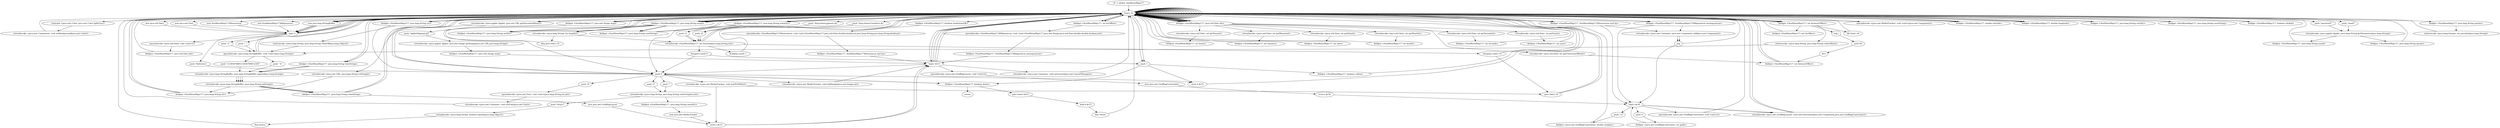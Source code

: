 digraph "" {
    "r0 := @this: SunMoonMap117"
    "load.r r0"
    "r0 := @this: SunMoonMap117"->"load.r r0";
    "staticget <java.awt.Color: java.awt.Color lightGray>"
    "load.r r0"->"staticget <java.awt.Color: java.awt.Color lightGray>";
    "virtualinvoke <java.awt.Component: void setBackground(java.awt.Color)>"
    "staticget <java.awt.Color: java.awt.Color lightGray>"->"virtualinvoke <java.awt.Component: void setBackground(java.awt.Color)>";
    "virtualinvoke <java.awt.Component: void setBackground(java.awt.Color)>"->"load.r r0";
    "load.r r0"->"load.r r0";
    "virtualinvoke <java.applet.Applet: java.net.URL getDocumentBase()>"
    "load.r r0"->"virtualinvoke <java.applet.Applet: java.net.URL getDocumentBase()>";
    "virtualinvoke <java.net.URL: java.lang.String toString()>"
    "virtualinvoke <java.applet.Applet: java.net.URL getDocumentBase()>"->"virtualinvoke <java.net.URL: java.lang.String toString()>";
    "fieldput <SunMoonMap117: java.lang.String str>"
    "virtualinvoke <java.net.URL: java.lang.String toString()>"->"fieldput <SunMoonMap117: java.lang.String str>";
    "fieldput <SunMoonMap117: java.lang.String str>"->"load.r r0";
    "new java.lang.StringBuffer"
    "load.r r0"->"new java.lang.StringBuffer";
    "dup1.r"
    "new java.lang.StringBuffer"->"dup1.r";
    "dup1.r"->"load.r r0";
    "fieldget <SunMoonMap117: java.lang.String str>"
    "load.r r0"->"fieldget <SunMoonMap117: java.lang.String str>";
    "staticinvoke <java.lang.String: java.lang.String valueOf(java.lang.Object)>"
    "fieldget <SunMoonMap117: java.lang.String str>"->"staticinvoke <java.lang.String: java.lang.String valueOf(java.lang.Object)>";
    "specialinvoke <java.lang.StringBuffer: void <init>(java.lang.String)>"
    "staticinvoke <java.lang.String: java.lang.String valueOf(java.lang.Object)>"->"specialinvoke <java.lang.StringBuffer: void <init>(java.lang.String)>";
    "push \"1234567890123456789012345\""
    "specialinvoke <java.lang.StringBuffer: void <init>(java.lang.String)>"->"push \"1234567890123456789012345\"";
    "virtualinvoke <java.lang.StringBuffer: java.lang.StringBuffer append(java.lang.String)>"
    "push \"1234567890123456789012345\""->"virtualinvoke <java.lang.StringBuffer: java.lang.StringBuffer append(java.lang.String)>";
    "virtualinvoke <java.lang.StringBuffer: java.lang.String toString()>"
    "virtualinvoke <java.lang.StringBuffer: java.lang.StringBuffer append(java.lang.String)>"->"virtualinvoke <java.lang.StringBuffer: java.lang.String toString()>";
    "virtualinvoke <java.lang.StringBuffer: java.lang.String toString()>"->"fieldput <SunMoonMap117: java.lang.String str>";
    "fieldput <SunMoonMap117: java.lang.String str>"->"load.r r0";
    "load.r r0"->"load.r r0";
    "load.r r0"->"fieldget <SunMoonMap117: java.lang.String str>";
    "push 0"
    "fieldget <SunMoonMap117: java.lang.String str>"->"push 0";
    "push 27"
    "push 0"->"push 27";
    "virtualinvoke <java.lang.String: java.lang.String substring(int,int)>"
    "push 27"->"virtualinvoke <java.lang.String: java.lang.String substring(int,int)>";
    "fieldput <SunMoonMap117: java.lang.String wwwStr>"
    "virtualinvoke <java.lang.String: java.lang.String substring(int,int)>"->"fieldput <SunMoonMap117: java.lang.String wwwStr>";
    "new java.awt.MediaTracker"
    "fieldput <SunMoonMap117: java.lang.String wwwStr>"->"new java.awt.MediaTracker";
    "store.r $r15"
    "new java.awt.MediaTracker"->"store.r $r15";
    "load.r $r15"
    "store.r $r15"->"load.r $r15";
    "load.r $r15"->"load.r r0";
    "specialinvoke <java.awt.MediaTracker: void <init>(java.awt.Component)>"
    "load.r r0"->"specialinvoke <java.awt.MediaTracker: void <init>(java.awt.Component)>";
    "specialinvoke <java.awt.MediaTracker: void <init>(java.awt.Component)>"->"load.r r0";
    "load.r r0"->"load.r r0";
    "load.r r0"->"load.r r0";
    "load.r r0"->"virtualinvoke <java.applet.Applet: java.net.URL getDocumentBase()>";
    "push \"applet/bigmap.gif\""
    "virtualinvoke <java.applet.Applet: java.net.URL getDocumentBase()>"->"push \"applet/bigmap.gif\"";
    "virtualinvoke <java.applet.Applet: java.awt.Image getImage(java.net.URL,java.lang.String)>"
    "push \"applet/bigmap.gif\""->"virtualinvoke <java.applet.Applet: java.awt.Image getImage(java.net.URL,java.lang.String)>";
    "fieldput <SunMoonMap117: java.awt.Image map>"
    "virtualinvoke <java.applet.Applet: java.awt.Image getImage(java.net.URL,java.lang.String)>"->"fieldput <SunMoonMap117: java.awt.Image map>";
    "fieldput <SunMoonMap117: java.awt.Image map>"->"load.r $r15";
    "load.r $r15"->"load.r r0";
    "fieldget <SunMoonMap117: java.awt.Image map>"
    "load.r r0"->"fieldget <SunMoonMap117: java.awt.Image map>";
    "fieldget <SunMoonMap117: java.awt.Image map>"->"push 0";
    "virtualinvoke <java.awt.MediaTracker: void addImage(java.awt.Image,int)>"
    "push 0"->"virtualinvoke <java.awt.MediaTracker: void addImage(java.awt.Image,int)>";
    "virtualinvoke <java.awt.MediaTracker: void addImage(java.awt.Image,int)>"->"load.r $r15";
    "load.r $r15"->"push 0";
    "virtualinvoke <java.awt.MediaTracker: void waitForID(int)>"
    "push 0"->"virtualinvoke <java.awt.MediaTracker: void waitForID(int)>";
    "goto load.r r0"
    "virtualinvoke <java.awt.MediaTracker: void waitForID(int)>"->"goto load.r r0";
    "goto load.r r0"->"load.r r0";
    "new java.util.Date"
    "load.r r0"->"new java.util.Date";
    "new java.util.Date"->"dup1.r";
    "specialinvoke <java.util.Date: void <init>()>"
    "dup1.r"->"specialinvoke <java.util.Date: void <init>()>";
    "fieldput <SunMoonMap117: java.util.Date dat>"
    "specialinvoke <java.util.Date: void <init>()>"->"fieldput <SunMoonMap117: java.util.Date dat>";
    "fieldput <SunMoonMap117: java.util.Date dat>"->"load.r r0";
    "load.r r0"->"load.r r0";
    "fieldget <SunMoonMap117: java.util.Date dat>"
    "load.r r0"->"fieldget <SunMoonMap117: java.util.Date dat>";
    "virtualinvoke <java.util.Date: int getHours()>"
    "fieldget <SunMoonMap117: java.util.Date dat>"->"virtualinvoke <java.util.Date: int getHours()>";
    "fieldput <SunMoonMap117: int hours>"
    "virtualinvoke <java.util.Date: int getHours()>"->"fieldput <SunMoonMap117: int hours>";
    "fieldput <SunMoonMap117: int hours>"->"load.r r0";
    "load.r r0"->"load.r r0";
    "load.r r0"->"fieldget <SunMoonMap117: java.util.Date dat>";
    "virtualinvoke <java.util.Date: int getMinutes()>"
    "fieldget <SunMoonMap117: java.util.Date dat>"->"virtualinvoke <java.util.Date: int getMinutes()>";
    "fieldput <SunMoonMap117: int minutes>"
    "virtualinvoke <java.util.Date: int getMinutes()>"->"fieldput <SunMoonMap117: int minutes>";
    "fieldput <SunMoonMap117: int minutes>"->"load.r r0";
    "load.r r0"->"load.r r0";
    "load.r r0"->"fieldget <SunMoonMap117: java.util.Date dat>";
    "virtualinvoke <java.util.Date: int getDate()>"
    "fieldget <SunMoonMap117: java.util.Date dat>"->"virtualinvoke <java.util.Date: int getDate()>";
    "fieldput <SunMoonMap117: int date>"
    "virtualinvoke <java.util.Date: int getDate()>"->"fieldput <SunMoonMap117: int date>";
    "fieldput <SunMoonMap117: int date>"->"load.r r0";
    "load.r r0"->"load.r r0";
    "load.r r0"->"fieldget <SunMoonMap117: java.util.Date dat>";
    "virtualinvoke <java.util.Date: int getMonth()>"
    "fieldget <SunMoonMap117: java.util.Date dat>"->"virtualinvoke <java.util.Date: int getMonth()>";
    "fieldput <SunMoonMap117: int month>"
    "virtualinvoke <java.util.Date: int getMonth()>"->"fieldput <SunMoonMap117: int month>";
    "fieldput <SunMoonMap117: int month>"->"load.r r0";
    "load.r r0"->"load.r r0";
    "load.r r0"->"fieldget <SunMoonMap117: java.util.Date dat>";
    "virtualinvoke <java.util.Date: int getYear()>"
    "fieldget <SunMoonMap117: java.util.Date dat>"->"virtualinvoke <java.util.Date: int getYear()>";
    "fieldput <SunMoonMap117: int year>"
    "virtualinvoke <java.util.Date: int getYear()>"->"fieldput <SunMoonMap117: int year>";
    "fieldput <SunMoonMap117: int year>"->"load.r r0";
    "load.r r0"->"load.r r0";
    "load.r r0"->"fieldget <SunMoonMap117: java.util.Date dat>";
    "virtualinvoke <java.util.Date: int getSeconds()>"
    "fieldget <SunMoonMap117: java.util.Date dat>"->"virtualinvoke <java.util.Date: int getSeconds()>";
    "fieldput <SunMoonMap117: int seconds>"
    "virtualinvoke <java.util.Date: int getSeconds()>"->"fieldput <SunMoonMap117: int seconds>";
    "fieldput <SunMoonMap117: int seconds>"->"load.r r0";
    "load.r r0"->"load.r r0";
    "load.r r0"->"fieldget <SunMoonMap117: java.util.Date dat>";
    "virtualinvoke <java.util.Date: int getTimezoneOffset()>"
    "fieldget <SunMoonMap117: java.util.Date dat>"->"virtualinvoke <java.util.Date: int getTimezoneOffset()>";
    "fieldput <SunMoonMap117: int browserOffset>"
    "virtualinvoke <java.util.Date: int getTimezoneOffset()>"->"fieldput <SunMoonMap117: int browserOffset>";
    "fieldput <SunMoonMap117: int browserOffset>"->"load.r r0";
    "load.r r0"->"load.r r0";
    "fieldget <SunMoonMap117: int browserOffset>"
    "load.r r0"->"fieldget <SunMoonMap117: int browserOffset>";
    "neg.i"
    "fieldget <SunMoonMap117: int browserOffset>"->"neg.i";
    "push 60"
    "neg.i"->"push 60";
    "div.i"
    "push 60"->"div.i";
    "div.i"->"fieldput <SunMoonMap117: int browserOffset>";
    "fieldput <SunMoonMap117: int browserOffset>"->"load.r r0";
    "load.r r0"->"load.r r0";
    "load.r r0"->"fieldget <SunMoonMap117: int browserOffset>";
    "fieldput <SunMoonMap117: int locOffset>"
    "fieldget <SunMoonMap117: int browserOffset>"->"fieldput <SunMoonMap117: int locOffset>";
    "fieldput <SunMoonMap117: int locOffset>"->"load.r r0";
    "load.r r0"->"new java.lang.StringBuffer";
    "new java.lang.StringBuffer"->"dup1.r";
    "dup1.r"->"load.r r0";
    "load.r r0"->"fieldget <SunMoonMap117: int browserOffset>";
    "staticinvoke <java.lang.String: java.lang.String valueOf(int)>"
    "fieldget <SunMoonMap117: int browserOffset>"->"staticinvoke <java.lang.String: java.lang.String valueOf(int)>";
    "staticinvoke <java.lang.String: java.lang.String valueOf(int)>"->"specialinvoke <java.lang.StringBuffer: void <init>(java.lang.String)>";
    "push \" h\""
    "specialinvoke <java.lang.StringBuffer: void <init>(java.lang.String)>"->"push \" h\"";
    "push \" h\""->"virtualinvoke <java.lang.StringBuffer: java.lang.StringBuffer append(java.lang.String)>";
    "virtualinvoke <java.lang.StringBuffer: java.lang.StringBuffer append(java.lang.String)>"->"virtualinvoke <java.lang.StringBuffer: java.lang.String toString()>";
    "fieldput <SunMoonMap117: java.lang.String timeString>"
    "virtualinvoke <java.lang.StringBuffer: java.lang.String toString()>"->"fieldput <SunMoonMap117: java.lang.String timeString>";
    "fieldput <SunMoonMap117: java.lang.String timeString>"->"load.r r0";
    "load.r r0"->"fieldget <SunMoonMap117: int browserOffset>";
    "ifle load.r r0"
    "fieldget <SunMoonMap117: int browserOffset>"->"ifle load.r r0";
    "ifle load.r r0"->"load.r r0";
    "load.r r0"->"new java.lang.StringBuffer";
    "new java.lang.StringBuffer"->"dup1.r";
    "push \"+\""
    "dup1.r"->"push \"+\"";
    "push \"+\""->"specialinvoke <java.lang.StringBuffer: void <init>(java.lang.String)>";
    "specialinvoke <java.lang.StringBuffer: void <init>(java.lang.String)>"->"load.r r0";
    "fieldget <SunMoonMap117: java.lang.String timeString>"
    "load.r r0"->"fieldget <SunMoonMap117: java.lang.String timeString>";
    "fieldget <SunMoonMap117: java.lang.String timeString>"->"virtualinvoke <java.lang.StringBuffer: java.lang.StringBuffer append(java.lang.String)>";
    "virtualinvoke <java.lang.StringBuffer: java.lang.StringBuffer append(java.lang.String)>"->"virtualinvoke <java.lang.StringBuffer: java.lang.String toString()>";
    "virtualinvoke <java.lang.StringBuffer: java.lang.String toString()>"->"fieldput <SunMoonMap117: java.lang.String timeString>";
    "fieldput <SunMoonMap117: java.lang.String timeString>"->"load.r r0";
    "load.r r0"->"new java.lang.StringBuffer";
    "new java.lang.StringBuffer"->"dup1.r";
    "push \" \""
    "dup1.r"->"push \" \"";
    "push \" \""->"specialinvoke <java.lang.StringBuffer: void <init>(java.lang.String)>";
    "specialinvoke <java.lang.StringBuffer: void <init>(java.lang.String)>"->"load.r r0";
    "load.r r0"->"fieldget <SunMoonMap117: java.lang.String timeString>";
    "fieldget <SunMoonMap117: java.lang.String timeString>"->"virtualinvoke <java.lang.StringBuffer: java.lang.StringBuffer append(java.lang.String)>";
    "virtualinvoke <java.lang.StringBuffer: java.lang.StringBuffer append(java.lang.String)>"->"virtualinvoke <java.lang.StringBuffer: java.lang.String toString()>";
    "virtualinvoke <java.lang.StringBuffer: java.lang.String toString()>"->"fieldput <SunMoonMap117: java.lang.String timeString>";
    "new java.awt.GridBagLayout"
    "fieldput <SunMoonMap117: java.lang.String timeString>"->"new java.awt.GridBagLayout";
    "new java.awt.GridBagLayout"->"store.r $r15";
    "store.r $r15"->"load.r $r15";
    "specialinvoke <java.awt.GridBagLayout: void <init>()>"
    "load.r $r15"->"specialinvoke <java.awt.GridBagLayout: void <init>()>";
    "new java.awt.GridBagConstraints"
    "specialinvoke <java.awt.GridBagLayout: void <init>()>"->"new java.awt.GridBagConstraints";
    "store.r $r36"
    "new java.awt.GridBagConstraints"->"store.r $r36";
    "load.r $r36"
    "store.r $r36"->"load.r $r36";
    "specialinvoke <java.awt.GridBagConstraints: void <init>()>"
    "load.r $r36"->"specialinvoke <java.awt.GridBagConstraints: void <init>()>";
    "specialinvoke <java.awt.GridBagConstraints: void <init>()>"->"load.r r0";
    "load.r r0"->"load.r $r15";
    "virtualinvoke <java.awt.Container: void setLayout(java.awt.LayoutManager)>"
    "load.r $r15"->"virtualinvoke <java.awt.Container: void setLayout(java.awt.LayoutManager)>";
    "virtualinvoke <java.awt.Container: void setLayout(java.awt.LayoutManager)>"->"load.r r0";
    "new java.awt.Font"
    "load.r r0"->"new java.awt.Font";
    "new java.awt.Font"->"dup1.r";
    "push \"Helvetica\""
    "dup1.r"->"push \"Helvetica\"";
    "push \"Helvetica\""->"push 0";
    "push 10"
    "push 0"->"push 10";
    "specialinvoke <java.awt.Font: void <init>(java.lang.String,int,int)>"
    "push 10"->"specialinvoke <java.awt.Font: void <init>(java.lang.String,int,int)>";
    "virtualinvoke <java.awt.Container: void setFont(java.awt.Font)>"
    "specialinvoke <java.awt.Font: void <init>(java.lang.String,int,int)>"->"virtualinvoke <java.awt.Container: void setFont(java.awt.Font)>";
    "virtualinvoke <java.awt.Container: void setFont(java.awt.Font)>"->"load.r r0";
    "new SunMoonMap117$Suncanvas"
    "load.r r0"->"new SunMoonMap117$Suncanvas";
    "new SunMoonMap117$Suncanvas"->"dup1.r";
    "dup1.r"->"load.r r0";
    "load.r r0"->"load.r r0";
    "load.r r0"->"fieldget <SunMoonMap117: java.util.Date dat>";
    "fieldget <SunMoonMap117: java.util.Date dat>"->"load.r r0";
    "fieldget <SunMoonMap117: double latitude>"
    "load.r r0"->"fieldget <SunMoonMap117: double latitude>";
    "fieldget <SunMoonMap117: double latitude>"->"load.r r0";
    "fieldget <SunMoonMap117: double longitude>"
    "load.r r0"->"fieldget <SunMoonMap117: double longitude>";
    "fieldget <SunMoonMap117: double longitude>"->"load.r r0";
    "fieldget <SunMoonMap117: int locOffset>"
    "load.r r0"->"fieldget <SunMoonMap117: int locOffset>";
    "fieldget <SunMoonMap117: int locOffset>"->"load.r r0";
    "fieldget <SunMoonMap117: java.lang.String versStr>"
    "load.r r0"->"fieldget <SunMoonMap117: java.lang.String versStr>";
    "fieldget <SunMoonMap117: java.lang.String versStr>"->"load.r r0";
    "fieldget <SunMoonMap117: java.lang.String userString>"
    "load.r r0"->"fieldget <SunMoonMap117: java.lang.String userString>";
    "fieldget <SunMoonMap117: java.lang.String userString>"->"load.r r0";
    "fieldget <SunMoonMap117: boolean analemmaOK>"
    "load.r r0"->"fieldget <SunMoonMap117: boolean analemmaOK>";
    "specialinvoke <SunMoonMap117$Suncanvas: void <init>(SunMoonMap117,java.util.Date,double,double,int,java.lang.String,java.lang.String,boolean)>"
    "fieldget <SunMoonMap117: boolean analemmaOK>"->"specialinvoke <SunMoonMap117$Suncanvas: void <init>(SunMoonMap117,java.util.Date,double,double,int,java.lang.String,java.lang.String,boolean)>";
    "fieldput <SunMoonMap117: SunMoonMap117$Suncanvas myCan>"
    "specialinvoke <SunMoonMap117$Suncanvas: void <init>(SunMoonMap117,java.util.Date,double,double,int,java.lang.String,java.lang.String,boolean)>"->"fieldput <SunMoonMap117: SunMoonMap117$Suncanvas myCan>";
    "fieldput <SunMoonMap117: SunMoonMap117$Suncanvas myCan>"->"load.r $r15";
    "load.r $r15"->"load.r r0";
    "fieldget <SunMoonMap117: SunMoonMap117$Suncanvas myCan>"
    "load.r r0"->"fieldget <SunMoonMap117: SunMoonMap117$Suncanvas myCan>";
    "fieldget <SunMoonMap117: SunMoonMap117$Suncanvas myCan>"->"load.r $r36";
    "virtualinvoke <java.awt.GridBagLayout: void setConstraints(java.awt.Component,java.awt.GridBagConstraints)>"
    "load.r $r36"->"virtualinvoke <java.awt.GridBagLayout: void setConstraints(java.awt.Component,java.awt.GridBagConstraints)>";
    "virtualinvoke <java.awt.GridBagLayout: void setConstraints(java.awt.Component,java.awt.GridBagConstraints)>"->"load.r r0";
    "load.r r0"->"load.r r0";
    "load.r r0"->"fieldget <SunMoonMap117: SunMoonMap117$Suncanvas myCan>";
    "virtualinvoke <java.awt.Container: java.awt.Component add(java.awt.Component)>"
    "fieldget <SunMoonMap117: SunMoonMap117$Suncanvas myCan>"->"virtualinvoke <java.awt.Container: java.awt.Component add(java.awt.Component)>";
    "pop"
    "virtualinvoke <java.awt.Container: java.awt.Component add(java.awt.Component)>"->"pop";
    "pop"->"load.r $r36";
    "push 4"
    "load.r $r36"->"push 4";
    "fieldput <java.awt.GridBagConstraints: int gridy>"
    "push 4"->"fieldput <java.awt.GridBagConstraints: int gridy>";
    "fieldput <java.awt.GridBagConstraints: int gridy>"->"load.r $r36";
    "push 1.0"
    "load.r $r36"->"push 1.0";
    "fieldput <java.awt.GridBagConstraints: double weighty>"
    "push 1.0"->"fieldput <java.awt.GridBagConstraints: double weighty>";
    "fieldput <java.awt.GridBagConstraints: double weighty>"->"load.r r0";
    "new SunMoonMap117$Mapcanvas"
    "load.r r0"->"new SunMoonMap117$Mapcanvas";
    "new SunMoonMap117$Mapcanvas"->"dup1.r";
    "dup1.r"->"load.r r0";
    "load.r r0"->"load.r r0";
    "load.r r0"->"fieldget <SunMoonMap117: java.awt.Image map>";
    "fieldget <SunMoonMap117: java.awt.Image map>"->"load.r r0";
    "load.r r0"->"fieldget <SunMoonMap117: java.util.Date dat>";
    "fieldget <SunMoonMap117: java.util.Date dat>"->"load.r r0";
    "load.r r0"->"fieldget <SunMoonMap117: double latitude>";
    "fieldget <SunMoonMap117: double latitude>"->"load.r r0";
    "load.r r0"->"fieldget <SunMoonMap117: double longitude>";
    "fieldget <SunMoonMap117: double longitude>"->"load.r r0";
    "fieldget <SunMoonMap117: boolean clicked>"
    "load.r r0"->"fieldget <SunMoonMap117: boolean clicked>";
    "fieldget <SunMoonMap117: boolean clicked>"->"load.r r0";
    "load.r r0"->"fieldget <SunMoonMap117: int locOffset>";
    "specialinvoke <SunMoonMap117$Mapcanvas: void <init>(SunMoonMap117,java.awt.Image,java.util.Date,double,double,boolean,int)>"
    "fieldget <SunMoonMap117: int locOffset>"->"specialinvoke <SunMoonMap117$Mapcanvas: void <init>(SunMoonMap117,java.awt.Image,java.util.Date,double,double,boolean,int)>";
    "fieldput <SunMoonMap117: SunMoonMap117$Mapcanvas mymapcanvas>"
    "specialinvoke <SunMoonMap117$Mapcanvas: void <init>(SunMoonMap117,java.awt.Image,java.util.Date,double,double,boolean,int)>"->"fieldput <SunMoonMap117: SunMoonMap117$Mapcanvas mymapcanvas>";
    "fieldput <SunMoonMap117: SunMoonMap117$Mapcanvas mymapcanvas>"->"load.r $r15";
    "load.r $r15"->"load.r r0";
    "fieldget <SunMoonMap117: SunMoonMap117$Mapcanvas mymapcanvas>"
    "load.r r0"->"fieldget <SunMoonMap117: SunMoonMap117$Mapcanvas mymapcanvas>";
    "fieldget <SunMoonMap117: SunMoonMap117$Mapcanvas mymapcanvas>"->"load.r $r36";
    "load.r $r36"->"virtualinvoke <java.awt.GridBagLayout: void setConstraints(java.awt.Component,java.awt.GridBagConstraints)>";
    "virtualinvoke <java.awt.GridBagLayout: void setConstraints(java.awt.Component,java.awt.GridBagConstraints)>"->"load.r r0";
    "load.r r0"->"load.r r0";
    "load.r r0"->"fieldget <SunMoonMap117: SunMoonMap117$Mapcanvas mymapcanvas>";
    "fieldget <SunMoonMap117: SunMoonMap117$Mapcanvas mymapcanvas>"->"virtualinvoke <java.awt.Container: java.awt.Component add(java.awt.Component)>";
    "virtualinvoke <java.awt.Container: java.awt.Component add(java.awt.Component)>"->"pop";
    "pop"->"load.r r0";
    "load.r r0"->"load.r r0";
    "push \"email\""
    "load.r r0"->"push \"email\"";
    "virtualinvoke <java.applet.Applet: java.lang.String getParameter(java.lang.String)>"
    "push \"email\""->"virtualinvoke <java.applet.Applet: java.lang.String getParameter(java.lang.String)>";
    "fieldput <SunMoonMap117: java.lang.String email>"
    "virtualinvoke <java.applet.Applet: java.lang.String getParameter(java.lang.String)>"->"fieldput <SunMoonMap117: java.lang.String email>";
    "fieldput <SunMoonMap117: java.lang.String email>"->"load.r r0";
    "load.r r0"->"load.r r0";
    "push \"password\""
    "load.r r0"->"push \"password\"";
    "push \"password\""->"virtualinvoke <java.applet.Applet: java.lang.String getParameter(java.lang.String)>";
    "fieldput <SunMoonMap117: java.lang.String param>"
    "virtualinvoke <java.applet.Applet: java.lang.String getParameter(java.lang.String)>"->"fieldput <SunMoonMap117: java.lang.String param>";
    "fieldput <SunMoonMap117: java.lang.String param>"->"load.r r0";
    "load.r r0"->"load.r r0";
    "fieldget <SunMoonMap117: java.lang.String wwwStr>"
    "load.r r0"->"fieldget <SunMoonMap117: java.lang.String wwwStr>";
    "push 21"
    "fieldget <SunMoonMap117: java.lang.String wwwStr>"->"push 21";
    "virtualinvoke <SunMoonMap117: int formula(java.lang.String,int)>"
    "push 21"->"virtualinvoke <SunMoonMap117: int formula(java.lang.String,int)>";
    "virtualinvoke <SunMoonMap117: int formula(java.lang.String,int)>"->"load.r r0";
    "push \"http://www.jgiesen.de\""
    "load.r r0"->"push \"http://www.jgiesen.de\"";
    "push \"http://www.jgiesen.de\""->"push 21";
    "push 21"->"virtualinvoke <SunMoonMap117: int formula(java.lang.String,int)>";
    "ifcmpeq.i push 1"
    "virtualinvoke <SunMoonMap117: int formula(java.lang.String,int)>"->"ifcmpeq.i push 1";
    "ifcmpeq.i push 1"->"load.r r0";
    "load.r r0"->"load.r r0";
    "load.r r0"->"fieldget <SunMoonMap117: java.lang.String wwwStr>";
    "push 22"
    "fieldget <SunMoonMap117: java.lang.String wwwStr>"->"push 22";
    "push 22"->"virtualinvoke <SunMoonMap117: int formula(java.lang.String,int)>";
    "virtualinvoke <SunMoonMap117: int formula(java.lang.String,int)>"->"load.r r0";
    "push \"http://www.GeoAstro.de\""
    "load.r r0"->"push \"http://www.GeoAstro.de\"";
    "push \"http://www.GeoAstro.de\""->"push 22";
    "push 22"->"virtualinvoke <SunMoonMap117: int formula(java.lang.String,int)>";
    "ifcmpne.i push 0"
    "virtualinvoke <SunMoonMap117: int formula(java.lang.String,int)>"->"ifcmpne.i push 0";
    "push 1"
    "ifcmpne.i push 0"->"push 1";
    "store.b $r15"
    "push 1"->"store.b $r15";
    "store.b $r15"->"load.r r0";
    "load.r r0"->"push 1";
    "fieldput <SunMoonMap117: boolean online>"
    "push 1"->"fieldput <SunMoonMap117: boolean online>";
    "fieldput <SunMoonMap117: boolean online>"->"load.r r0";
    "load.r r0"->"push 0";
    "fieldput <SunMoonMap117: boolean demo>"
    "push 0"->"fieldput <SunMoonMap117: boolean demo>";
    "goto load.b $r15"
    "fieldput <SunMoonMap117: boolean demo>"->"goto load.b $r15";
    "load.b $r15"
    "goto load.b $r15"->"load.b $r15";
    "ifne return"
    "load.b $r15"->"ifne return";
    "ifne return"->"load.r r0";
    "load.r r0"->"load.r r0";
    "fieldget <SunMoonMap117: java.lang.String email>"
    "load.r r0"->"fieldget <SunMoonMap117: java.lang.String email>";
    "fieldput <SunMoonMap117: java.lang.String usrStr>"
    "fieldget <SunMoonMap117: java.lang.String email>"->"fieldput <SunMoonMap117: java.lang.String usrStr>";
    "fieldput <SunMoonMap117: java.lang.String usrStr>"->"load.r r0";
    "load.r r0"->"load.r r0";
    "load.r r0"->"fieldget <SunMoonMap117: java.lang.String email>";
    "fieldput <SunMoonMap117: java.lang.String userString>"
    "fieldget <SunMoonMap117: java.lang.String email>"->"fieldput <SunMoonMap117: java.lang.String userString>";
    "fieldput <SunMoonMap117: java.lang.String userString>"->"load.r r0";
    "load.r r0"->"fieldget <SunMoonMap117: java.lang.String email>";
    "virtualinvoke <java.lang.String: int length()>"
    "fieldget <SunMoonMap117: java.lang.String email>"->"virtualinvoke <java.lang.String: int length()>";
    "ifeq goto load.r r0"
    "virtualinvoke <java.lang.String: int length()>"->"ifeq goto load.r r0";
    "ifeq goto load.r r0"->"load.r r0";
    "fieldget <SunMoonMap117: java.lang.String param>"
    "load.r r0"->"fieldget <SunMoonMap117: java.lang.String param>";
    "staticinvoke <java.lang.Integer: int parseInt(java.lang.String)>"
    "fieldget <SunMoonMap117: java.lang.String param>"->"staticinvoke <java.lang.Integer: int parseInt(java.lang.String)>";
    "staticinvoke <java.lang.Integer: int parseInt(java.lang.String)>"->"load.r r0";
    "load.r r0"->"load.r r0";
    "load.r r0"->"fieldget <SunMoonMap117: java.lang.String email>";
    "fieldget <SunMoonMap117: java.lang.String email>"->"load.r r0";
    "load.r r0"->"fieldget <SunMoonMap117: java.lang.String email>";
    "fieldget <SunMoonMap117: java.lang.String email>"->"virtualinvoke <java.lang.String: int length()>";
    "virtualinvoke <java.lang.String: int length()>"->"virtualinvoke <SunMoonMap117: int formula(java.lang.String,int)>";
    "ifcmpeq.i load.r r0"
    "virtualinvoke <SunMoonMap117: int formula(java.lang.String,int)>"->"ifcmpeq.i load.r r0";
    "ifcmpeq.i load.r r0"->"goto load.r r0";
    "goto load.r r0"->"load.r r0";
    "load.r r0"->"fieldget <SunMoonMap117: java.lang.String wwwStr>";
    "fieldget <SunMoonMap117: java.lang.String wwwStr>"->"push 0";
    "push 7"
    "push 0"->"push 7";
    "push 7"->"virtualinvoke <java.lang.String: java.lang.String substring(int,int)>";
    "push \"http://\""
    "virtualinvoke <java.lang.String: java.lang.String substring(int,int)>"->"push \"http://\"";
    "virtualinvoke <java.lang.String: boolean equals(java.lang.Object)>"
    "push \"http://\""->"virtualinvoke <java.lang.String: boolean equals(java.lang.Object)>";
    "ifeq return"
    "virtualinvoke <java.lang.String: boolean equals(java.lang.Object)>"->"ifeq return";
    "ifeq return"->"load.r r0";
    "load.r r0"->"push 1";
    "push 1"->"fieldput <SunMoonMap117: boolean demo>";
    "return"
    "fieldput <SunMoonMap117: boolean demo>"->"return";
    "ifcmpeq.i load.r r0"->"load.r r0";
    "load.r r0"->"load.r r0";
    "load.r r0"->"fieldget <SunMoonMap117: java.lang.String email>";
    "fieldget <SunMoonMap117: java.lang.String email>"->"fieldput <SunMoonMap117: java.lang.String usrStr>";
    "fieldput <SunMoonMap117: java.lang.String usrStr>"->"load.r r0";
    "load.r r0"->"load.r r0";
    "load.r r0"->"fieldget <SunMoonMap117: java.lang.String email>";
    "fieldget <SunMoonMap117: java.lang.String email>"->"fieldput <SunMoonMap117: java.lang.String userString>";
    "fieldput <SunMoonMap117: java.lang.String userString>"->"load.r r0";
    "load.r r0"->"push 0";
    "push 0"->"fieldput <SunMoonMap117: boolean demo>";
    "ifcmpne.i push 0"->"push 0";
    "push 0"->"store.b $r15";
    "virtualinvoke <java.awt.MediaTracker: void waitForID(int)>"->"store.r $r15";
}
